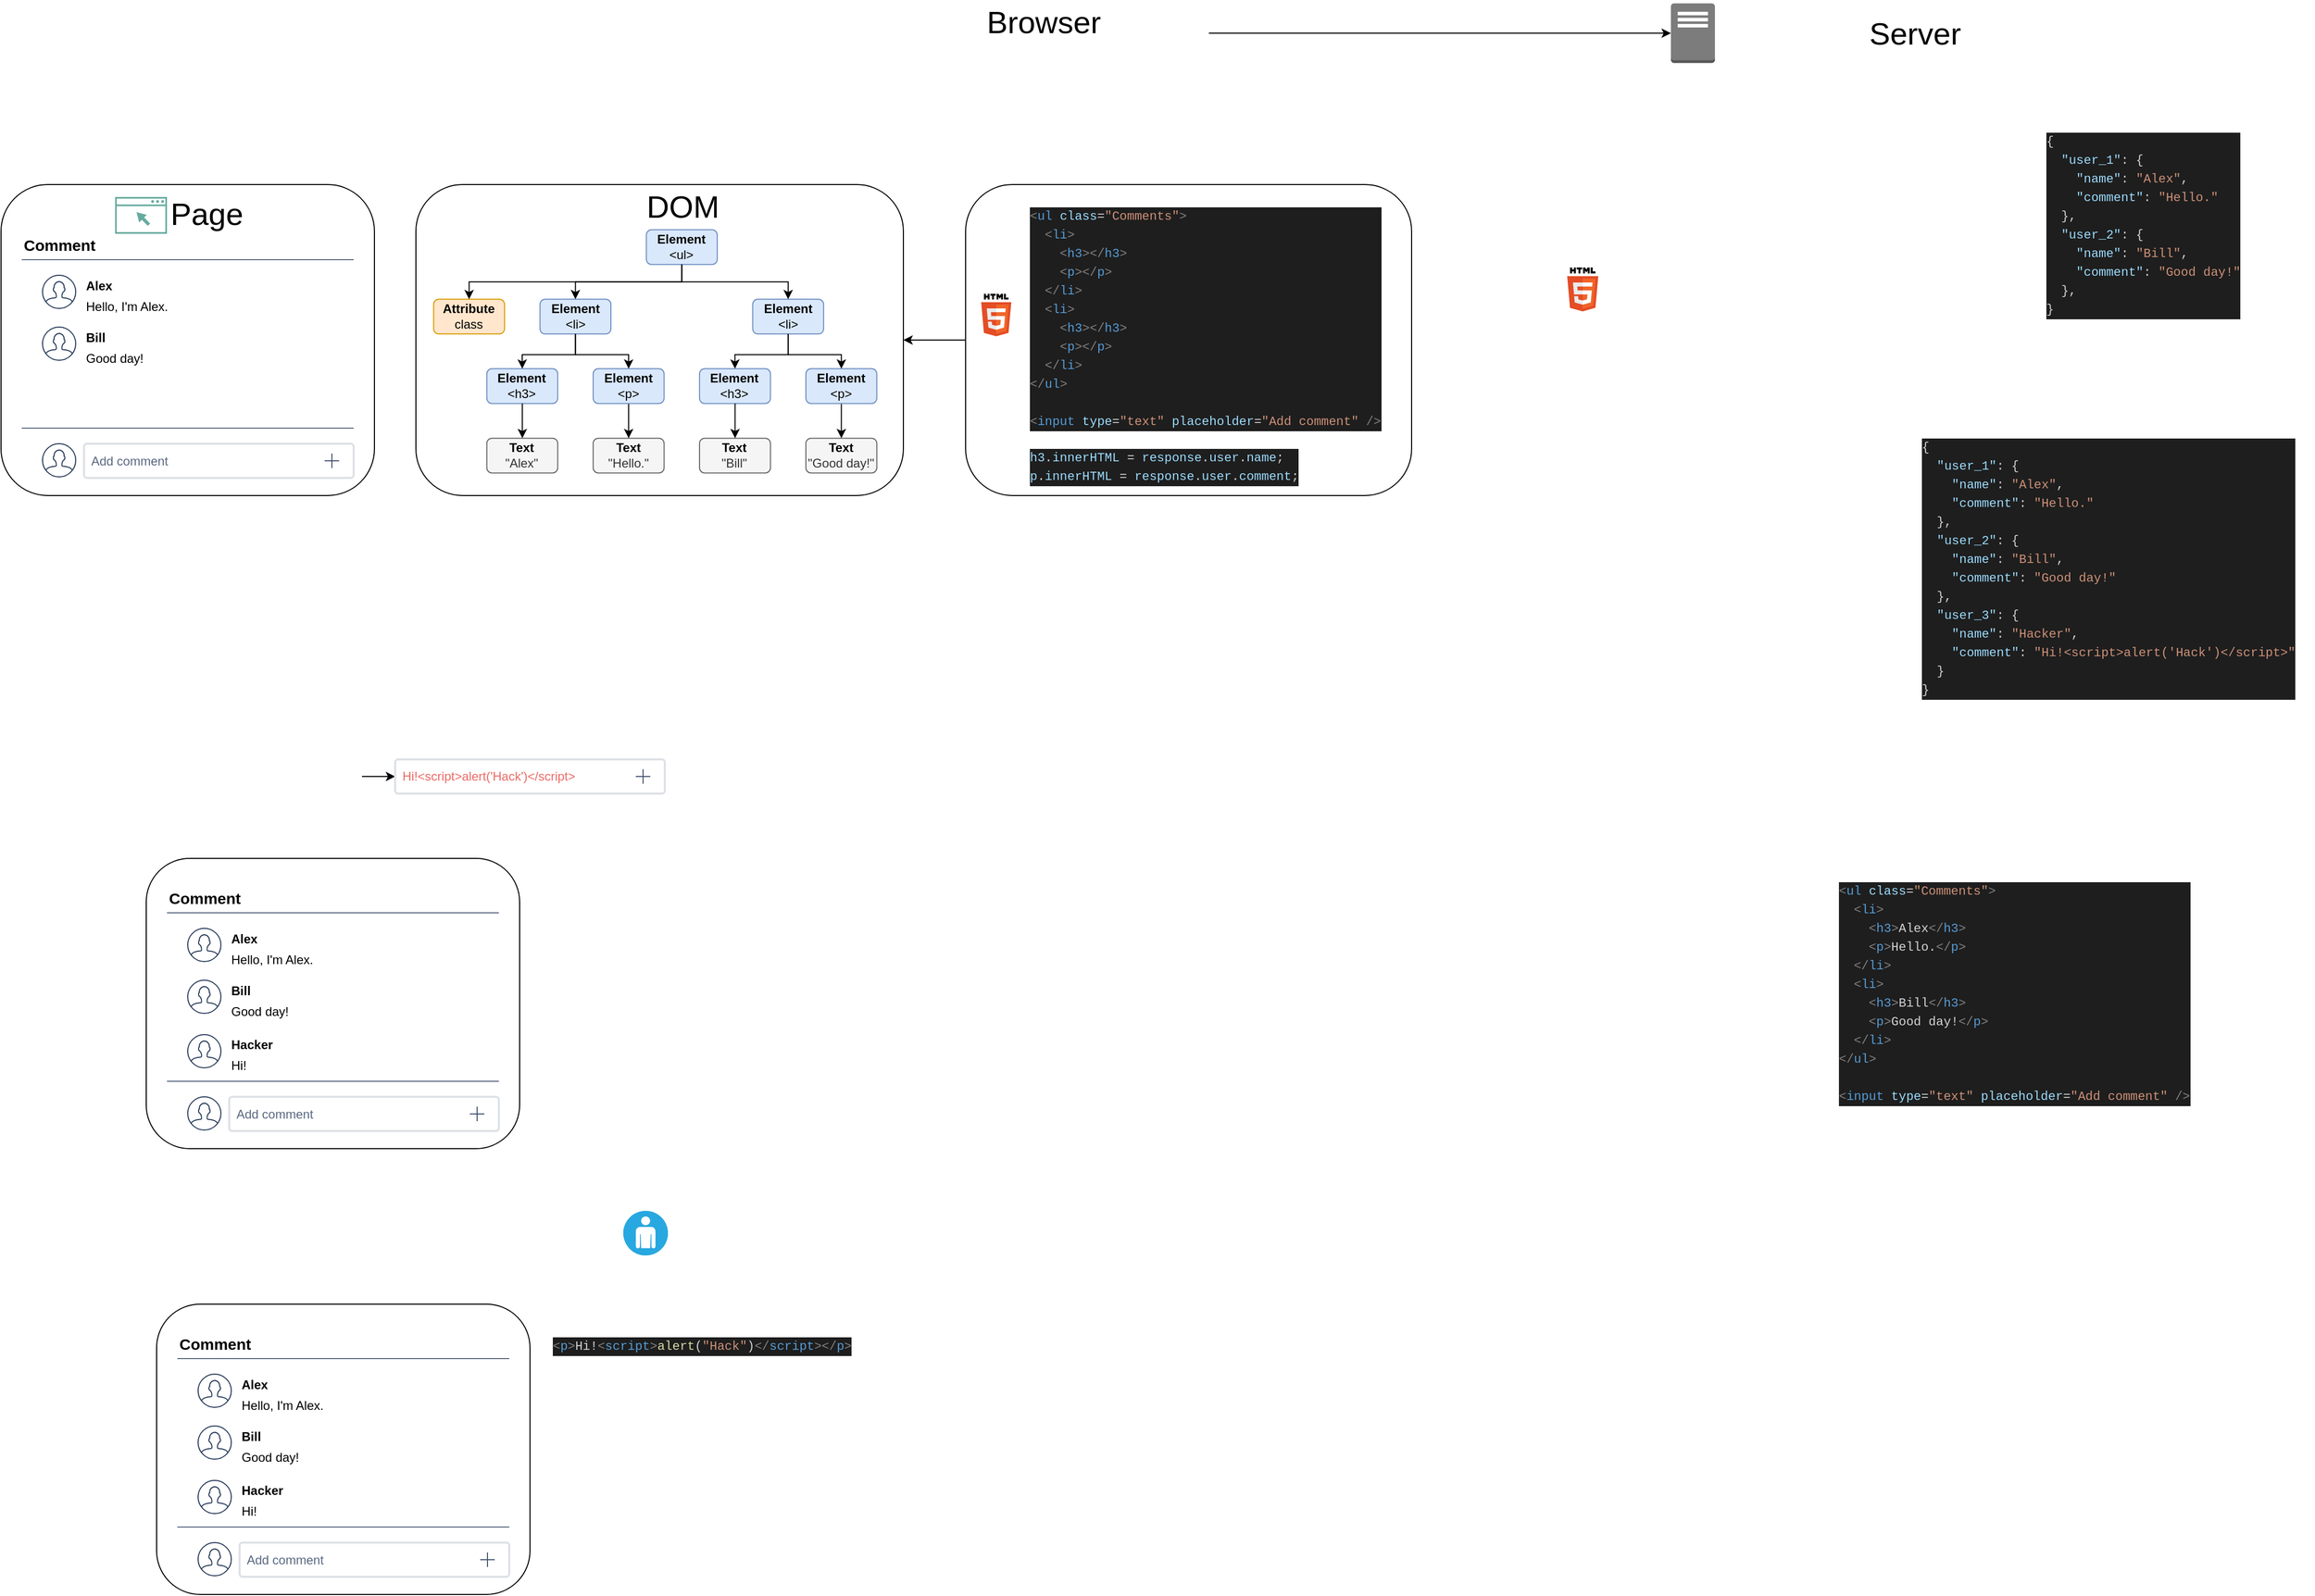 <mxfile version="14.6.12" type="github">
  <diagram id="0KDnX90qYyFy4eXE8r0O" name="Page-1">
    <mxGraphModel dx="2586" dy="934" grid="1" gridSize="10" guides="1" tooltips="1" connect="1" arrows="1" fold="1" page="1" pageScale="1" pageWidth="1169" pageHeight="827" math="0" shadow="0">
      <root>
        <mxCell id="0" />
        <mxCell id="1" parent="0" />
        <mxCell id="2TuWQ2MRCflO3B66ABBu-47" style="edgeStyle=orthogonalEdgeStyle;rounded=0;orthogonalLoop=1;jettySize=auto;html=1;entryX=0;entryY=0.5;entryDx=0;entryDy=0;fontSize=14;" parent="1" source="2TuWQ2MRCflO3B66ABBu-1" target="2TuWQ2MRCflO3B66ABBu-45" edge="1">
          <mxGeometry relative="1" as="geometry" />
        </mxCell>
        <mxCell id="2TuWQ2MRCflO3B66ABBu-1" value="" style="shape=image;html=1;verticalAlign=top;verticalLabelPosition=bottom;labelBackgroundColor=#ffffff;imageAspect=0;aspect=fixed;image=https://cdn0.iconfinder.com/data/icons/kameleon-free-pack/110/Hacker-128.png" parent="1" vertex="1">
          <mxGeometry x="-280" y="777" width="68" height="68" as="geometry" />
        </mxCell>
        <mxCell id="2TuWQ2MRCflO3B66ABBu-45" value="&lt;font color=&quot;#ea6b66&quot;&gt;Hi!&amp;lt;script&amp;gt;alert(&#39;Hack&#39;)&amp;lt;/script&amp;gt;&lt;/font&gt;" style="rounded=1;arcSize=9;fillColor=#ffffff;align=left;spacingLeft=5;strokeColor=#DEE1E6;html=1;strokeWidth=2;fontColor=#596780;fontSize=12" parent="1" vertex="1">
          <mxGeometry x="-180" y="794.5" width="260" height="33" as="geometry" />
        </mxCell>
        <mxCell id="2TuWQ2MRCflO3B66ABBu-46" value="" style="html=1;shadow=0;dashed=0;shape=mxgraph.basic.cross2;dx=0;strokeColor=#42526E;fillColor=#42526E" parent="2TuWQ2MRCflO3B66ABBu-45" vertex="1">
          <mxGeometry x="1" y="0.5" width="14" height="14" relative="1" as="geometry">
            <mxPoint x="-28" y="-7" as="offset" />
          </mxGeometry>
        </mxCell>
        <mxCell id="2TuWQ2MRCflO3B66ABBu-52" value="&lt;div style=&quot;color: rgb(212 , 212 , 212) ; background-color: rgb(30 , 30 , 30) ; font-family: &amp;#34;menlo&amp;#34; , &amp;#34;monaco&amp;#34; , &amp;#34;courier new&amp;#34; , monospace ; font-size: 12px ; line-height: 18px&quot;&gt;&lt;div style=&quot;font-family: &amp;#34;menlo&amp;#34; , &amp;#34;monaco&amp;#34; , &amp;#34;courier new&amp;#34; , monospace ; line-height: 18px&quot;&gt;&lt;div&gt;{&lt;/div&gt;&lt;div&gt;  &lt;span style=&quot;color: #9cdcfe&quot;&gt;&amp;nbsp; &quot;user_1&quot;&lt;/span&gt;: {&lt;/div&gt;&lt;div&gt;    &lt;span style=&quot;color: #9cdcfe&quot;&gt;&amp;nbsp; &amp;nbsp; &quot;name&quot;&lt;/span&gt;: &lt;span style=&quot;color: #ce9178&quot;&gt;&quot;Alex&quot;&lt;/span&gt;,&lt;/div&gt;&lt;div&gt;    &lt;span style=&quot;color: #9cdcfe&quot;&gt;&amp;nbsp; &amp;nbsp; &quot;comment&quot;&lt;/span&gt;: &lt;span style=&quot;color: #ce9178&quot;&gt;&quot;Hello.&quot;&lt;/span&gt;&lt;/div&gt;&lt;div&gt;&amp;nbsp; },&lt;/div&gt;&lt;div&gt;  &lt;span style=&quot;color: #9cdcfe&quot;&gt;&amp;nbsp; &quot;user_2&quot;&lt;/span&gt;: {&lt;/div&gt;&lt;div&gt;    &lt;span style=&quot;color: #9cdcfe&quot;&gt;&amp;nbsp; &amp;nbsp; &quot;name&quot;&lt;/span&gt;: &lt;span style=&quot;color: #ce9178&quot;&gt;&quot;Bill&quot;&lt;/span&gt;,&lt;/div&gt;&lt;div&gt;    &lt;span style=&quot;color: #9cdcfe&quot;&gt;&amp;nbsp; &amp;nbsp; &quot;comment&quot;&lt;/span&gt;: &lt;span style=&quot;color: #ce9178&quot;&gt;&quot;Good day!&quot;&lt;/span&gt;&lt;/div&gt;&lt;div&gt;&amp;nbsp; },&lt;/div&gt;&lt;div&gt;}&lt;/div&gt;&lt;/div&gt;&lt;/div&gt;" style="text;html=1;align=left;verticalAlign=middle;resizable=0;points=[];autosize=1;strokeColor=none;fontSize=14;" parent="1" vertex="1">
          <mxGeometry x="1410" y="184" width="200" height="190" as="geometry" />
        </mxCell>
        <mxCell id="2TuWQ2MRCflO3B66ABBu-53" value="" style="fillColor=#28A8E0;verticalLabelPosition=bottom;html=1;strokeColor=#ffffff;verticalAlign=top;align=center;points=[[0.145,0.145,0],[0.5,0,0],[0.855,0.145,0],[1,0.5,0],[0.855,0.855,0],[0.5,1,0],[0.145,0.855,0],[0,0.5,0]];pointerEvents=1;shape=mxgraph.cisco_safe.compositeIcon;bgIcon=ellipse;resIcon=mxgraph.cisco_safe.capability.user;rounded=0;shadow=0;glass=0;sketch=0;fontSize=14;" parent="1" vertex="1">
          <mxGeometry x="40" y="1230" width="43" height="43" as="geometry" />
        </mxCell>
        <mxCell id="2TuWQ2MRCflO3B66ABBu-54" value="" style="group" parent="1" vertex="1" connectable="0">
          <mxGeometry x="-420" y="890" width="360" height="280" as="geometry" />
        </mxCell>
        <mxCell id="2TuWQ2MRCflO3B66ABBu-55" value="" style="rounded=1;whiteSpace=wrap;html=1;fontSize=14;align=left;" parent="2TuWQ2MRCflO3B66ABBu-54" vertex="1">
          <mxGeometry width="360" height="280" as="geometry" />
        </mxCell>
        <mxCell id="2TuWQ2MRCflO3B66ABBu-56" value="Comment" style="html=1;fillColor=none;strokeColor=none;fontSize=15;align=left;fontColor=#000000;whiteSpace=wrap;fontStyle=1" parent="2TuWQ2MRCflO3B66ABBu-54" vertex="1">
          <mxGeometry x="20" y="27.5" width="90" height="20" as="geometry" />
        </mxCell>
        <mxCell id="2TuWQ2MRCflO3B66ABBu-57" value="" style="shape=line;strokeColor=#596780;html=1;fontSize=14;align=left;" parent="2TuWQ2MRCflO3B66ABBu-54" vertex="1">
          <mxGeometry x="20" y="47.5" width="320" height="10" as="geometry" />
        </mxCell>
        <mxCell id="2TuWQ2MRCflO3B66ABBu-58" value="" style="shape=mxgraph.ios7.icons.user;fillColor=#ffffff;strokeColor=#253858;fontSize=14;align=left;" parent="2TuWQ2MRCflO3B66ABBu-54" vertex="1">
          <mxGeometry x="40" y="67.5" width="32" height="32" as="geometry" />
        </mxCell>
        <mxCell id="2TuWQ2MRCflO3B66ABBu-59" value="Alex" style="html=1;fillColor=none;strokeColor=none;fontSize=12;align=left;fontColor=#000000;whiteSpace=wrap;fontStyle=1" parent="2TuWQ2MRCflO3B66ABBu-54" vertex="1">
          <mxGeometry x="80" y="67.5" width="90" height="20" as="geometry" />
        </mxCell>
        <mxCell id="2TuWQ2MRCflO3B66ABBu-60" value="Hello, I&#39;m Alex." style="html=1;fillColor=none;strokeColor=none;fontSize=12;align=left;fontColor=#000000;whiteSpace=wrap" parent="2TuWQ2MRCflO3B66ABBu-54" vertex="1">
          <mxGeometry x="80" y="87.5" width="240" height="20" as="geometry" />
        </mxCell>
        <mxCell id="2TuWQ2MRCflO3B66ABBu-61" value="" style="shape=mxgraph.ios7.icons.user;fillColor=#ffffff;strokeColor=#253858;fontSize=14;align=left;" parent="2TuWQ2MRCflO3B66ABBu-54" vertex="1">
          <mxGeometry x="40" y="230" width="32" height="32" as="geometry" />
        </mxCell>
        <mxCell id="2TuWQ2MRCflO3B66ABBu-62" value="Add comment" style="rounded=1;arcSize=9;fillColor=#ffffff;align=left;spacingLeft=5;strokeColor=#DEE1E6;html=1;strokeWidth=2;fontColor=#596780;fontSize=12" parent="2TuWQ2MRCflO3B66ABBu-54" vertex="1">
          <mxGeometry x="80" y="230" width="260" height="33" as="geometry" />
        </mxCell>
        <mxCell id="2TuWQ2MRCflO3B66ABBu-63" value="" style="html=1;shadow=0;dashed=0;shape=mxgraph.basic.cross2;dx=0;strokeColor=#42526E;fillColor=#42526E" parent="2TuWQ2MRCflO3B66ABBu-62" vertex="1">
          <mxGeometry x="1" y="0.5" width="14" height="14" relative="1" as="geometry">
            <mxPoint x="-28" y="-7" as="offset" />
          </mxGeometry>
        </mxCell>
        <mxCell id="2TuWQ2MRCflO3B66ABBu-64" value="" style="shape=mxgraph.ios7.icons.user;fillColor=#ffffff;strokeColor=#253858;fontSize=14;align=left;" parent="2TuWQ2MRCflO3B66ABBu-54" vertex="1">
          <mxGeometry x="40" y="117.5" width="32" height="32" as="geometry" />
        </mxCell>
        <mxCell id="2TuWQ2MRCflO3B66ABBu-65" value="Bill" style="html=1;fillColor=none;strokeColor=none;fontSize=12;align=left;fontColor=#000000;whiteSpace=wrap;fontStyle=1" parent="2TuWQ2MRCflO3B66ABBu-54" vertex="1">
          <mxGeometry x="80" y="117.5" width="90" height="20" as="geometry" />
        </mxCell>
        <mxCell id="2TuWQ2MRCflO3B66ABBu-66" value="Good day!" style="html=1;fillColor=none;strokeColor=none;fontSize=12;align=left;fontColor=#000000;whiteSpace=wrap" parent="2TuWQ2MRCflO3B66ABBu-54" vertex="1">
          <mxGeometry x="80" y="137.5" width="240" height="20" as="geometry" />
        </mxCell>
        <mxCell id="2TuWQ2MRCflO3B66ABBu-67" value="" style="shape=line;strokeColor=#596780;html=1;fontSize=14;align=left;" parent="2TuWQ2MRCflO3B66ABBu-54" vertex="1">
          <mxGeometry x="20" y="210" width="320" height="10" as="geometry" />
        </mxCell>
        <mxCell id="2TuWQ2MRCflO3B66ABBu-68" value="" style="shape=mxgraph.ios7.icons.user;fillColor=#ffffff;strokeColor=#253858;fontSize=14;align=left;" parent="2TuWQ2MRCflO3B66ABBu-54" vertex="1">
          <mxGeometry x="40" y="170" width="32" height="32" as="geometry" />
        </mxCell>
        <mxCell id="2TuWQ2MRCflO3B66ABBu-69" value="Hacker" style="html=1;fillColor=none;strokeColor=none;fontSize=12;align=left;fontColor=#000000;whiteSpace=wrap;fontStyle=1" parent="2TuWQ2MRCflO3B66ABBu-54" vertex="1">
          <mxGeometry x="80" y="170" width="90" height="20" as="geometry" />
        </mxCell>
        <mxCell id="2TuWQ2MRCflO3B66ABBu-70" value="Hi!" style="html=1;fillColor=none;strokeColor=none;fontSize=12;align=left;fontColor=#000000;whiteSpace=wrap" parent="2TuWQ2MRCflO3B66ABBu-54" vertex="1">
          <mxGeometry x="80" y="190" width="240" height="20" as="geometry" />
        </mxCell>
        <mxCell id="MgsbawNZsDIdCQi2bN0P-2" value="&lt;div style=&quot;color: rgb(212 , 212 , 212) ; background-color: rgb(30 , 30 , 30) ; font-family: &amp;#34;menlo&amp;#34; , &amp;#34;monaco&amp;#34; , &amp;#34;courier new&amp;#34; , monospace ; line-height: 18px&quot;&gt;&lt;div style=&quot;font-family: &amp;#34;menlo&amp;#34; , &amp;#34;monaco&amp;#34; , &amp;#34;courier new&amp;#34; , monospace ; line-height: 18px&quot;&gt;&lt;span style=&quot;color: #808080&quot;&gt;&amp;lt;&lt;/span&gt;&lt;span style=&quot;color: #569cd6&quot;&gt;p&lt;/span&gt;&lt;span style=&quot;color: #808080&quot;&gt;&amp;gt;&lt;/span&gt;Hi!&lt;span style=&quot;color: #808080&quot;&gt;&amp;lt;&lt;/span&gt;&lt;span style=&quot;color: #569cd6&quot;&gt;script&lt;/span&gt;&lt;span style=&quot;color: #808080&quot;&gt;&amp;gt;&lt;/span&gt;&lt;span style=&quot;color: #dcdcaa&quot;&gt;alert&lt;/span&gt;(&lt;span style=&quot;color: #ce9178&quot;&gt;&quot;Hack&quot;&lt;/span&gt;)&lt;span style=&quot;color: #808080&quot;&gt;&amp;lt;/&lt;/span&gt;&lt;span style=&quot;color: #569cd6&quot;&gt;script&lt;/span&gt;&lt;span style=&quot;color: #808080&quot;&gt;&amp;gt;&amp;lt;/&lt;/span&gt;&lt;span style=&quot;color: #569cd6&quot;&gt;p&lt;/span&gt;&lt;span style=&quot;color: #808080&quot;&gt;&amp;gt;&lt;/span&gt;&lt;/div&gt;&lt;/div&gt;" style="text;html=1;align=left;verticalAlign=middle;resizable=0;points=[];autosize=1;strokeColor=none;" vertex="1" parent="1">
          <mxGeometry x="-30" y="1350" width="300" height="20" as="geometry" />
        </mxCell>
        <mxCell id="MgsbawNZsDIdCQi2bN0P-3" value="" style="group" vertex="1" connectable="0" parent="1">
          <mxGeometry x="-410" y="1320" width="360" height="280" as="geometry" />
        </mxCell>
        <mxCell id="MgsbawNZsDIdCQi2bN0P-4" value="" style="rounded=1;whiteSpace=wrap;html=1;fontSize=14;align=left;" vertex="1" parent="MgsbawNZsDIdCQi2bN0P-3">
          <mxGeometry width="360" height="280" as="geometry" />
        </mxCell>
        <mxCell id="MgsbawNZsDIdCQi2bN0P-5" value="Comment" style="html=1;fillColor=none;strokeColor=none;fontSize=15;align=left;fontColor=#000000;whiteSpace=wrap;fontStyle=1" vertex="1" parent="MgsbawNZsDIdCQi2bN0P-3">
          <mxGeometry x="20" y="27.5" width="90" height="20" as="geometry" />
        </mxCell>
        <mxCell id="MgsbawNZsDIdCQi2bN0P-6" value="" style="shape=line;strokeColor=#596780;html=1;fontSize=14;align=left;" vertex="1" parent="MgsbawNZsDIdCQi2bN0P-3">
          <mxGeometry x="20" y="47.5" width="320" height="10" as="geometry" />
        </mxCell>
        <mxCell id="MgsbawNZsDIdCQi2bN0P-7" value="" style="shape=mxgraph.ios7.icons.user;fillColor=#ffffff;strokeColor=#253858;fontSize=14;align=left;" vertex="1" parent="MgsbawNZsDIdCQi2bN0P-3">
          <mxGeometry x="40" y="67.5" width="32" height="32" as="geometry" />
        </mxCell>
        <mxCell id="MgsbawNZsDIdCQi2bN0P-8" value="Alex" style="html=1;fillColor=none;strokeColor=none;fontSize=12;align=left;fontColor=#000000;whiteSpace=wrap;fontStyle=1" vertex="1" parent="MgsbawNZsDIdCQi2bN0P-3">
          <mxGeometry x="80" y="67.5" width="90" height="20" as="geometry" />
        </mxCell>
        <mxCell id="MgsbawNZsDIdCQi2bN0P-9" value="Hello, I&#39;m Alex." style="html=1;fillColor=none;strokeColor=none;fontSize=12;align=left;fontColor=#000000;whiteSpace=wrap" vertex="1" parent="MgsbawNZsDIdCQi2bN0P-3">
          <mxGeometry x="80" y="87.5" width="240" height="20" as="geometry" />
        </mxCell>
        <mxCell id="MgsbawNZsDIdCQi2bN0P-10" value="" style="shape=mxgraph.ios7.icons.user;fillColor=#ffffff;strokeColor=#253858;fontSize=14;align=left;" vertex="1" parent="MgsbawNZsDIdCQi2bN0P-3">
          <mxGeometry x="40" y="230" width="32" height="32" as="geometry" />
        </mxCell>
        <mxCell id="MgsbawNZsDIdCQi2bN0P-11" value="Add comment" style="rounded=1;arcSize=9;fillColor=#ffffff;align=left;spacingLeft=5;strokeColor=#DEE1E6;html=1;strokeWidth=2;fontColor=#596780;fontSize=12" vertex="1" parent="MgsbawNZsDIdCQi2bN0P-3">
          <mxGeometry x="80" y="230" width="260" height="33" as="geometry" />
        </mxCell>
        <mxCell id="MgsbawNZsDIdCQi2bN0P-12" value="" style="html=1;shadow=0;dashed=0;shape=mxgraph.basic.cross2;dx=0;strokeColor=#42526E;fillColor=#42526E" vertex="1" parent="MgsbawNZsDIdCQi2bN0P-11">
          <mxGeometry x="1" y="0.5" width="14" height="14" relative="1" as="geometry">
            <mxPoint x="-28" y="-7" as="offset" />
          </mxGeometry>
        </mxCell>
        <mxCell id="MgsbawNZsDIdCQi2bN0P-13" value="" style="shape=mxgraph.ios7.icons.user;fillColor=#ffffff;strokeColor=#253858;fontSize=14;align=left;" vertex="1" parent="MgsbawNZsDIdCQi2bN0P-3">
          <mxGeometry x="40" y="117.5" width="32" height="32" as="geometry" />
        </mxCell>
        <mxCell id="MgsbawNZsDIdCQi2bN0P-14" value="Bill" style="html=1;fillColor=none;strokeColor=none;fontSize=12;align=left;fontColor=#000000;whiteSpace=wrap;fontStyle=1" vertex="1" parent="MgsbawNZsDIdCQi2bN0P-3">
          <mxGeometry x="80" y="117.5" width="90" height="20" as="geometry" />
        </mxCell>
        <mxCell id="MgsbawNZsDIdCQi2bN0P-15" value="Good day!" style="html=1;fillColor=none;strokeColor=none;fontSize=12;align=left;fontColor=#000000;whiteSpace=wrap" vertex="1" parent="MgsbawNZsDIdCQi2bN0P-3">
          <mxGeometry x="80" y="137.5" width="240" height="20" as="geometry" />
        </mxCell>
        <mxCell id="MgsbawNZsDIdCQi2bN0P-16" value="" style="shape=line;strokeColor=#596780;html=1;fontSize=14;align=left;" vertex="1" parent="MgsbawNZsDIdCQi2bN0P-3">
          <mxGeometry x="20" y="210" width="320" height="10" as="geometry" />
        </mxCell>
        <mxCell id="MgsbawNZsDIdCQi2bN0P-17" value="" style="shape=mxgraph.ios7.icons.user;fillColor=#ffffff;strokeColor=#253858;fontSize=14;align=left;" vertex="1" parent="MgsbawNZsDIdCQi2bN0P-3">
          <mxGeometry x="40" y="170" width="32" height="32" as="geometry" />
        </mxCell>
        <mxCell id="MgsbawNZsDIdCQi2bN0P-18" value="Hacker" style="html=1;fillColor=none;strokeColor=none;fontSize=12;align=left;fontColor=#000000;whiteSpace=wrap;fontStyle=1" vertex="1" parent="MgsbawNZsDIdCQi2bN0P-3">
          <mxGeometry x="80" y="170" width="90" height="20" as="geometry" />
        </mxCell>
        <mxCell id="MgsbawNZsDIdCQi2bN0P-19" value="Hi!" style="html=1;fillColor=none;strokeColor=none;fontSize=12;align=left;fontColor=#000000;whiteSpace=wrap" vertex="1" parent="MgsbawNZsDIdCQi2bN0P-3">
          <mxGeometry x="80" y="190" width="240" height="20" as="geometry" />
        </mxCell>
        <mxCell id="MgsbawNZsDIdCQi2bN0P-21" value="&lt;div style=&quot;color: rgb(212 , 212 , 212) ; background-color: rgb(30 , 30 , 30) ; font-family: &amp;#34;menlo&amp;#34; , &amp;#34;monaco&amp;#34; , &amp;#34;courier new&amp;#34; , monospace ; font-size: 12px ; line-height: 18px&quot;&gt;&lt;div&gt;&lt;span style=&quot;color: #808080&quot;&gt;&amp;lt;&lt;/span&gt;&lt;span style=&quot;color: #569cd6&quot;&gt;ul&lt;/span&gt; &lt;span style=&quot;color: #9cdcfe&quot;&gt;class&lt;/span&gt;=&lt;span style=&quot;color: #ce9178&quot;&gt;&quot;Comments&quot;&lt;/span&gt;&lt;span style=&quot;color: #808080&quot;&gt;&amp;gt;&lt;/span&gt;&lt;/div&gt;&lt;div&gt;  &lt;span style=&quot;color: #808080&quot;&gt;&amp;nbsp; &amp;lt;&lt;/span&gt;&lt;span style=&quot;color: #569cd6&quot;&gt;li&lt;/span&gt;&lt;span style=&quot;color: #808080&quot;&gt;&amp;gt;&lt;/span&gt;&lt;/div&gt;&lt;div&gt;    &lt;span style=&quot;color: #808080&quot;&gt;&amp;nbsp; &amp;nbsp; &amp;lt;&lt;/span&gt;&lt;span style=&quot;color: #569cd6&quot;&gt;h3&lt;/span&gt;&lt;span style=&quot;color: #808080&quot;&gt;&amp;gt;&lt;/span&gt;Alex&lt;span style=&quot;color: #808080&quot;&gt;&amp;lt;/&lt;/span&gt;&lt;span style=&quot;color: #569cd6&quot;&gt;h3&lt;/span&gt;&lt;span style=&quot;color: #808080&quot;&gt;&amp;gt;&lt;/span&gt;&lt;/div&gt;&lt;div&gt;    &lt;span style=&quot;color: #808080&quot;&gt;&amp;nbsp; &amp;nbsp; &amp;lt;&lt;/span&gt;&lt;span style=&quot;color: #569cd6&quot;&gt;p&lt;/span&gt;&lt;span style=&quot;color: #808080&quot;&gt;&amp;gt;&lt;/span&gt;Hello.&lt;span style=&quot;color: #808080&quot;&gt;&amp;lt;/&lt;/span&gt;&lt;span style=&quot;color: #569cd6&quot;&gt;p&lt;/span&gt;&lt;span style=&quot;color: #808080&quot;&gt;&amp;gt;&lt;/span&gt;&lt;/div&gt;&lt;div&gt;  &lt;span style=&quot;color: #808080&quot;&gt;&amp;nbsp; &amp;lt;/&lt;/span&gt;&lt;span style=&quot;color: #569cd6&quot;&gt;li&lt;/span&gt;&lt;span style=&quot;color: #808080&quot;&gt;&amp;gt;&lt;/span&gt;&lt;/div&gt;&lt;div&gt;  &lt;span style=&quot;color: #808080&quot;&gt;&amp;nbsp; &amp;lt;&lt;/span&gt;&lt;span style=&quot;color: #569cd6&quot;&gt;li&lt;/span&gt;&lt;span style=&quot;color: #808080&quot;&gt;&amp;gt;&lt;/span&gt;&lt;/div&gt;&lt;div&gt;    &lt;span style=&quot;color: #808080&quot;&gt;&amp;nbsp; &amp;nbsp; &amp;lt;&lt;/span&gt;&lt;span style=&quot;color: #569cd6&quot;&gt;h3&lt;/span&gt;&lt;span style=&quot;color: #808080&quot;&gt;&amp;gt;&lt;/span&gt;Bill&lt;span style=&quot;color: #808080&quot;&gt;&amp;lt;/&lt;/span&gt;&lt;span style=&quot;color: #569cd6&quot;&gt;h3&lt;/span&gt;&lt;span style=&quot;color: #808080&quot;&gt;&amp;gt;&lt;/span&gt;&lt;/div&gt;&lt;div&gt;    &lt;span style=&quot;color: #808080&quot;&gt;&amp;nbsp; &amp;nbsp; &amp;lt;&lt;/span&gt;&lt;span style=&quot;color: #569cd6&quot;&gt;p&lt;/span&gt;&lt;span style=&quot;color: #808080&quot;&gt;&amp;gt;&lt;/span&gt;Good day!&lt;span style=&quot;color: #808080&quot;&gt;&amp;lt;/&lt;/span&gt;&lt;span style=&quot;color: #569cd6&quot;&gt;p&lt;/span&gt;&lt;span style=&quot;color: #808080&quot;&gt;&amp;gt;&lt;/span&gt;&lt;/div&gt;&lt;div&gt;  &lt;span style=&quot;color: #808080&quot;&gt;&amp;nbsp; &amp;lt;/&lt;/span&gt;&lt;span style=&quot;color: #569cd6&quot;&gt;li&lt;/span&gt;&lt;span style=&quot;color: #808080&quot;&gt;&amp;gt;&lt;/span&gt;&lt;/div&gt;&lt;div&gt;&lt;span style=&quot;color: #808080&quot;&gt;&amp;lt;/&lt;/span&gt;&lt;span style=&quot;color: #569cd6&quot;&gt;ul&lt;/span&gt;&lt;span style=&quot;color: #808080&quot;&gt;&amp;gt;&lt;/span&gt;&lt;/div&gt;&lt;br&gt;&lt;div&gt;&lt;span style=&quot;color: #808080&quot;&gt;&amp;lt;&lt;/span&gt;&lt;span style=&quot;color: #569cd6&quot;&gt;input&lt;/span&gt; &lt;span style=&quot;color: #9cdcfe&quot;&gt;type&lt;/span&gt;=&lt;span style=&quot;color: #ce9178&quot;&gt;&quot;text&quot;&lt;/span&gt; &lt;span style=&quot;color: #9cdcfe&quot;&gt;placeholder&lt;/span&gt;=&lt;span style=&quot;color: #ce9178&quot;&gt;&quot;Add comment&quot;&lt;/span&gt; &lt;span style=&quot;color: #808080&quot;&gt;/&amp;gt;&lt;/span&gt;&lt;/div&gt;&lt;/div&gt;" style="text;html=1;align=left;verticalAlign=middle;resizable=0;points=[];autosize=1;fontSize=14;rounded=0;shadow=0;sketch=0;glass=0;" vertex="1" parent="1">
          <mxGeometry x="1210" y="910" width="360" height="220" as="geometry" />
        </mxCell>
        <mxCell id="MgsbawNZsDIdCQi2bN0P-24" value="&lt;div style=&quot;color: rgb(212 , 212 , 212) ; background-color: rgb(30 , 30 , 30) ; font-family: &amp;#34;menlo&amp;#34; , &amp;#34;monaco&amp;#34; , &amp;#34;courier new&amp;#34; , monospace ; font-size: 12px ; line-height: 18px&quot;&gt;&lt;div&gt;&lt;div style=&quot;font-family: &amp;#34;menlo&amp;#34; , &amp;#34;monaco&amp;#34; , &amp;#34;courier new&amp;#34; , monospace ; line-height: 18px&quot;&gt;&lt;div&gt;{&lt;/div&gt;&lt;div&gt;  &lt;span style=&quot;color: #9cdcfe&quot;&gt;&amp;nbsp; &quot;user_1&quot;&lt;/span&gt;: {&lt;/div&gt;&lt;div&gt;    &lt;span style=&quot;color: #9cdcfe&quot;&gt;&amp;nbsp; &amp;nbsp; &quot;name&quot;&lt;/span&gt;: &lt;span style=&quot;color: #ce9178&quot;&gt;&quot;Alex&quot;&lt;/span&gt;,&lt;/div&gt;&lt;div&gt;    &lt;span style=&quot;color: #9cdcfe&quot;&gt;&amp;nbsp; &amp;nbsp; &quot;comment&quot;&lt;/span&gt;: &lt;span style=&quot;color: #ce9178&quot;&gt;&quot;Hello.&quot;&lt;/span&gt;&lt;/div&gt;&lt;div&gt;&amp;nbsp; },&lt;/div&gt;&lt;div&gt;  &lt;span style=&quot;color: #9cdcfe&quot;&gt;&amp;nbsp; &quot;user_2&quot;&lt;/span&gt;: {&lt;/div&gt;&lt;div&gt;    &lt;span style=&quot;color: #9cdcfe&quot;&gt;&amp;nbsp; &amp;nbsp; &quot;name&quot;&lt;/span&gt;: &lt;span style=&quot;color: #ce9178&quot;&gt;&quot;Bill&quot;&lt;/span&gt;,&lt;/div&gt;&lt;div&gt;    &lt;span style=&quot;color: #9cdcfe&quot;&gt;&amp;nbsp; &amp;nbsp; &quot;comment&quot;&lt;/span&gt;: &lt;span style=&quot;color: #ce9178&quot;&gt;&quot;Good day!&quot;&lt;/span&gt;&lt;/div&gt;&lt;div&gt;&amp;nbsp; },&lt;/div&gt;&lt;div&gt;  &lt;span style=&quot;color: #9cdcfe&quot;&gt;&amp;nbsp; &quot;user_3&quot;&lt;/span&gt;: {&lt;/div&gt;&lt;div&gt;    &lt;span style=&quot;color: #9cdcfe&quot;&gt;&amp;nbsp; &amp;nbsp; &quot;name&quot;&lt;/span&gt;: &lt;span style=&quot;color: #ce9178&quot;&gt;&quot;Hacker&quot;&lt;/span&gt;,&lt;/div&gt;&lt;div&gt;    &lt;span style=&quot;color: #9cdcfe&quot;&gt;&amp;nbsp; &amp;nbsp; &quot;comment&quot;&lt;/span&gt;: &lt;span style=&quot;color: #ce9178&quot;&gt;&quot;Hi!&amp;lt;script&amp;gt;alert(&#39;Hack&#39;)&amp;lt;/script&amp;gt;&quot;&lt;/span&gt;&lt;/div&gt;&lt;div&gt;&amp;nbsp; }&lt;/div&gt;&lt;div&gt;}&lt;/div&gt;&lt;/div&gt;&lt;/div&gt;&lt;/div&gt;" style="text;html=1;align=left;verticalAlign=middle;resizable=0;points=[];autosize=1;strokeColor=none;fontSize=14;" vertex="1" parent="1">
          <mxGeometry x="1290" y="480" width="380" height="260" as="geometry" />
        </mxCell>
        <mxCell id="MgsbawNZsDIdCQi2bN0P-58" value="" style="group" vertex="1" connectable="0" parent="1">
          <mxGeometry x="370" y="240" width="430" height="300" as="geometry" />
        </mxCell>
        <mxCell id="MgsbawNZsDIdCQi2bN0P-57" value="" style="rounded=1;whiteSpace=wrap;html=1;align=center;" vertex="1" parent="MgsbawNZsDIdCQi2bN0P-58">
          <mxGeometry width="430" height="300" as="geometry" />
        </mxCell>
        <mxCell id="2TuWQ2MRCflO3B66ABBu-43" value="&lt;div style=&quot;color: rgb(212 , 212 , 212) ; background-color: rgb(30 , 30 , 30) ; font-family: &amp;#34;menlo&amp;#34; , &amp;#34;monaco&amp;#34; , &amp;#34;courier new&amp;#34; , monospace ; font-size: 12px ; line-height: 18px&quot;&gt;&lt;div&gt;&lt;span style=&quot;color: #808080&quot;&gt;&amp;lt;&lt;/span&gt;&lt;span style=&quot;color: #569cd6&quot;&gt;ul&lt;/span&gt; &lt;span style=&quot;color: #9cdcfe&quot;&gt;class&lt;/span&gt;=&lt;span style=&quot;color: #ce9178&quot;&gt;&quot;Comments&quot;&lt;/span&gt;&lt;span style=&quot;color: #808080&quot;&gt;&amp;gt;&lt;/span&gt;&lt;/div&gt;&lt;div&gt;  &lt;span style=&quot;color: #808080&quot;&gt;&amp;nbsp; &amp;lt;&lt;/span&gt;&lt;span style=&quot;color: #569cd6&quot;&gt;li&lt;/span&gt;&lt;span style=&quot;color: #808080&quot;&gt;&amp;gt;&lt;/span&gt;&lt;/div&gt;&lt;div&gt;    &lt;span style=&quot;color: #808080&quot;&gt;&amp;nbsp; &amp;nbsp; &amp;lt;&lt;/span&gt;&lt;span style=&quot;color: #569cd6&quot;&gt;h3&lt;/span&gt;&lt;span style=&quot;color: #808080&quot;&gt;&amp;gt;&lt;/span&gt;&lt;span style=&quot;color: #808080&quot;&gt;&amp;lt;/&lt;/span&gt;&lt;span style=&quot;color: #569cd6&quot;&gt;h3&lt;/span&gt;&lt;span style=&quot;color: #808080&quot;&gt;&amp;gt;&lt;/span&gt;&lt;/div&gt;&lt;div&gt;    &lt;span style=&quot;color: #808080&quot;&gt;&amp;nbsp; &amp;nbsp; &amp;lt;&lt;/span&gt;&lt;span style=&quot;color: #569cd6&quot;&gt;p&lt;/span&gt;&lt;span style=&quot;color: #808080&quot;&gt;&amp;gt;&lt;/span&gt;&lt;span style=&quot;color: #808080&quot;&gt;&amp;lt;/&lt;/span&gt;&lt;span style=&quot;color: #569cd6&quot;&gt;p&lt;/span&gt;&lt;span style=&quot;color: #808080&quot;&gt;&amp;gt;&lt;/span&gt;&lt;/div&gt;&lt;div&gt;  &lt;span style=&quot;color: #808080&quot;&gt;&amp;nbsp; &amp;lt;/&lt;/span&gt;&lt;span style=&quot;color: #569cd6&quot;&gt;li&lt;/span&gt;&lt;span style=&quot;color: #808080&quot;&gt;&amp;gt;&lt;/span&gt;&lt;/div&gt;&lt;div&gt;  &lt;span style=&quot;color: #808080&quot;&gt;&amp;nbsp; &amp;lt;&lt;/span&gt;&lt;span style=&quot;color: #569cd6&quot;&gt;li&lt;/span&gt;&lt;span style=&quot;color: #808080&quot;&gt;&amp;gt;&lt;/span&gt;&lt;/div&gt;&lt;div&gt;    &lt;span style=&quot;color: #808080&quot;&gt;&amp;nbsp; &amp;nbsp; &amp;lt;&lt;/span&gt;&lt;span style=&quot;color: #569cd6&quot;&gt;h3&lt;/span&gt;&lt;span style=&quot;color: #808080&quot;&gt;&amp;gt;&lt;/span&gt;&lt;span style=&quot;color: #808080&quot;&gt;&amp;lt;/&lt;/span&gt;&lt;span style=&quot;color: #569cd6&quot;&gt;h3&lt;/span&gt;&lt;span style=&quot;color: #808080&quot;&gt;&amp;gt;&lt;/span&gt;&lt;/div&gt;&lt;div&gt;    &lt;span style=&quot;color: #808080&quot;&gt;&amp;nbsp; &amp;nbsp; &amp;lt;&lt;/span&gt;&lt;span style=&quot;color: #569cd6&quot;&gt;p&lt;/span&gt;&lt;span style=&quot;color: #808080&quot;&gt;&amp;gt;&lt;/span&gt;&lt;span style=&quot;color: #808080&quot;&gt;&amp;lt;/&lt;/span&gt;&lt;span style=&quot;color: #569cd6&quot;&gt;p&lt;/span&gt;&lt;span style=&quot;color: #808080&quot;&gt;&amp;gt;&lt;/span&gt;&lt;/div&gt;&lt;div&gt;  &lt;span style=&quot;color: #808080&quot;&gt;&amp;nbsp; &amp;lt;/&lt;/span&gt;&lt;span style=&quot;color: #569cd6&quot;&gt;li&lt;/span&gt;&lt;span style=&quot;color: #808080&quot;&gt;&amp;gt;&lt;/span&gt;&lt;/div&gt;&lt;div&gt;&lt;span style=&quot;color: #808080&quot;&gt;&amp;lt;/&lt;/span&gt;&lt;span style=&quot;color: #569cd6&quot;&gt;ul&lt;/span&gt;&lt;span style=&quot;color: #808080&quot;&gt;&amp;gt;&lt;/span&gt;&lt;/div&gt;&lt;br&gt;&lt;div&gt;&lt;span style=&quot;color: #808080&quot;&gt;&amp;lt;&lt;/span&gt;&lt;span style=&quot;color: #569cd6&quot;&gt;input&lt;/span&gt; &lt;span style=&quot;color: #9cdcfe&quot;&gt;type&lt;/span&gt;=&lt;span style=&quot;color: #ce9178&quot;&gt;&quot;text&quot;&lt;/span&gt; &lt;span style=&quot;color: #9cdcfe&quot;&gt;placeholder&lt;/span&gt;=&lt;span style=&quot;color: #ce9178&quot;&gt;&quot;Add comment&quot;&lt;/span&gt; &lt;span style=&quot;color: #808080&quot;&gt;/&amp;gt;&lt;/span&gt;&lt;/div&gt;&lt;/div&gt;" style="text;html=1;align=left;verticalAlign=middle;resizable=0;points=[];autosize=1;fontSize=14;rounded=0;shadow=0;sketch=0;glass=0;" parent="MgsbawNZsDIdCQi2bN0P-58" vertex="1">
          <mxGeometry x="60" y="19.452" width="360" height="220" as="geometry" />
        </mxCell>
        <mxCell id="MgsbawNZsDIdCQi2bN0P-20" value="&lt;div style=&quot;color: rgb(212 , 212 , 212) ; background-color: rgb(30 , 30 , 30) ; font-family: &amp;quot;menlo&amp;quot; , &amp;quot;monaco&amp;quot; , &amp;quot;courier new&amp;quot; , monospace ; line-height: 18px&quot;&gt;&lt;div style=&quot;font-family: &amp;quot;menlo&amp;quot; , &amp;quot;monaco&amp;quot; , &amp;quot;courier new&amp;quot; , monospace ; line-height: 18px&quot;&gt;&lt;div&gt;&lt;span style=&quot;color: #9cdcfe&quot;&gt;h3&lt;/span&gt;.&lt;span style=&quot;color: #9cdcfe&quot;&gt;innerHTML&lt;/span&gt; = &lt;span style=&quot;color: #9cdcfe&quot;&gt;response&lt;/span&gt;.&lt;span style=&quot;color: #9cdcfe&quot;&gt;user&lt;/span&gt;.&lt;span style=&quot;color: #9cdcfe&quot;&gt;name&lt;/span&gt;;&lt;/div&gt;&lt;div&gt;&lt;span style=&quot;color: #9cdcfe&quot;&gt;p&lt;/span&gt;.&lt;span style=&quot;color: #9cdcfe&quot;&gt;innerHTML&lt;/span&gt; = &lt;span style=&quot;color: #9cdcfe&quot;&gt;response&lt;/span&gt;.&lt;span style=&quot;color: #9cdcfe&quot;&gt;user&lt;/span&gt;.&lt;span style=&quot;color: #9cdcfe&quot;&gt;comment&lt;/span&gt;;&lt;/div&gt;&lt;/div&gt;&lt;/div&gt;" style="text;html=1;align=left;verticalAlign=middle;resizable=0;points=[];autosize=1;strokeColor=none;" vertex="1" parent="MgsbawNZsDIdCQi2bN0P-58">
          <mxGeometry x="60" y="251.613" width="280" height="40" as="geometry" />
        </mxCell>
        <mxCell id="MgsbawNZsDIdCQi2bN0P-22" value="" style="dashed=0;outlineConnect=0;html=1;align=center;labelPosition=center;verticalLabelPosition=bottom;verticalAlign=top;shape=mxgraph.weblogos.html5;aspect=fixed;" vertex="1" parent="MgsbawNZsDIdCQi2bN0P-58">
          <mxGeometry x="15" y="105.397" width="29.032" height="41.003" as="geometry" />
        </mxCell>
        <mxCell id="MgsbawNZsDIdCQi2bN0P-23" value="" style="shape=image;html=1;verticalAlign=top;verticalLabelPosition=bottom;labelBackgroundColor=#ffffff;imageAspect=0;aspect=fixed;image=https://cdn2.iconfinder.com/data/icons/designer-skills/128/code-programming-javascript-software-develop-command-language-128.png;align=left;" vertex="1" parent="MgsbawNZsDIdCQi2bN0P-58">
          <mxGeometry x="10" y="251.613" width="38.71" height="38.71" as="geometry" />
        </mxCell>
        <mxCell id="MgsbawNZsDIdCQi2bN0P-70" style="edgeStyle=orthogonalEdgeStyle;rounded=0;orthogonalLoop=1;jettySize=auto;html=1;entryX=0;entryY=0.5;entryDx=0;entryDy=0;entryPerimeter=0;fontSize=30;fontColor=#D6B656;" edge="1" parent="1" source="MgsbawNZsDIdCQi2bN0P-59" target="MgsbawNZsDIdCQi2bN0P-68">
          <mxGeometry relative="1" as="geometry" />
        </mxCell>
        <mxCell id="MgsbawNZsDIdCQi2bN0P-59" value="" style="shape=image;html=1;verticalAlign=top;verticalLabelPosition=bottom;labelBackgroundColor=#ffffff;imageAspect=0;aspect=fixed;image=https://cdn1.iconfinder.com/data/icons/logotypes/32/chrome-128.png;align=center;" vertex="1" parent="1">
          <mxGeometry x="555.5" y="69.5" width="49" height="49" as="geometry" />
        </mxCell>
        <mxCell id="MgsbawNZsDIdCQi2bN0P-67" value="&lt;font color=&quot;#000000&quot;&gt;Browser&lt;/font&gt;" style="text;html=1;align=center;verticalAlign=middle;resizable=0;points=[];autosize=1;strokeColor=none;fontSize=30;fontColor=#D6B656;" vertex="1" parent="1">
          <mxGeometry x="380" y="62.5" width="130" height="40" as="geometry" />
        </mxCell>
        <mxCell id="MgsbawNZsDIdCQi2bN0P-68" value="" style="outlineConnect=0;dashed=0;verticalLabelPosition=bottom;verticalAlign=top;align=center;html=1;shape=mxgraph.aws3.traditional_server;fillColor=#7D7C7C;gradientColor=none;fontSize=30;fontColor=#D6B656;" vertex="1" parent="1">
          <mxGeometry x="1050" y="65.25" width="42.44" height="57.5" as="geometry" />
        </mxCell>
        <mxCell id="MgsbawNZsDIdCQi2bN0P-69" value="&lt;font color=&quot;#000000&quot;&gt;Server&lt;/font&gt;" style="text;html=1;align=center;verticalAlign=middle;resizable=0;points=[];autosize=1;strokeColor=none;fontSize=30;fontColor=#D6B656;" vertex="1" parent="1">
          <mxGeometry x="1235" y="74" width="100" height="40" as="geometry" />
        </mxCell>
        <mxCell id="MgsbawNZsDIdCQi2bN0P-71" value="" style="shape=image;html=1;verticalAlign=top;verticalLabelPosition=bottom;labelBackgroundColor=#ffffff;imageAspect=0;aspect=fixed;image=https://cdn1.iconfinder.com/data/icons/logotypes/32/chrome-128.png;align=center;" vertex="1" parent="1">
          <mxGeometry x="555.5" y="172.37" width="49" height="49" as="geometry" />
        </mxCell>
        <mxCell id="MgsbawNZsDIdCQi2bN0P-73" value="" style="dashed=0;outlineConnect=0;html=1;align=center;labelPosition=center;verticalLabelPosition=bottom;verticalAlign=top;shape=mxgraph.weblogos.html5;aspect=fixed;" vertex="1" parent="1">
          <mxGeometry x="950" y="320.0" width="30" height="42.37" as="geometry" />
        </mxCell>
        <mxCell id="MgsbawNZsDIdCQi2bN0P-74" value="" style="shape=image;html=1;verticalAlign=top;verticalLabelPosition=bottom;labelBackgroundColor=#ffffff;imageAspect=0;aspect=fixed;image=https://cdn2.iconfinder.com/data/icons/designer-skills/128/code-programming-javascript-software-develop-command-language-128.png;align=left;" vertex="1" parent="1">
          <mxGeometry x="1000" y="321.19" width="40" height="40" as="geometry" />
        </mxCell>
        <mxCell id="MgsbawNZsDIdCQi2bN0P-90" style="edgeStyle=orthogonalEdgeStyle;rounded=0;orthogonalLoop=1;jettySize=auto;html=1;entryX=1;entryY=0.5;entryDx=0;entryDy=0;fontSize=30;fontColor=#D6B656;" edge="1" parent="1" source="MgsbawNZsDIdCQi2bN0P-57" target="MgsbawNZsDIdCQi2bN0P-78">
          <mxGeometry relative="1" as="geometry" />
        </mxCell>
        <mxCell id="2TuWQ2MRCflO3B66ABBu-42" value="" style="group" parent="1" vertex="1" connectable="0">
          <mxGeometry x="-560" y="260" width="360" height="280" as="geometry" />
        </mxCell>
        <mxCell id="2TuWQ2MRCflO3B66ABBu-41" value="" style="rounded=1;whiteSpace=wrap;html=1;fontSize=14;align=left;" parent="2TuWQ2MRCflO3B66ABBu-42" vertex="1">
          <mxGeometry y="-20" width="360" height="300" as="geometry" />
        </mxCell>
        <mxCell id="2TuWQ2MRCflO3B66ABBu-18" value="Comment" style="html=1;fillColor=none;strokeColor=none;fontSize=15;align=left;fontColor=#000000;whiteSpace=wrap;fontStyle=1" parent="2TuWQ2MRCflO3B66ABBu-42" vertex="1">
          <mxGeometry x="20" y="27.5" width="90" height="20" as="geometry" />
        </mxCell>
        <mxCell id="2TuWQ2MRCflO3B66ABBu-19" value="" style="shape=line;strokeColor=#596780;html=1;fontSize=14;align=left;" parent="2TuWQ2MRCflO3B66ABBu-42" vertex="1">
          <mxGeometry x="20" y="47.5" width="320" height="10" as="geometry" />
        </mxCell>
        <mxCell id="2TuWQ2MRCflO3B66ABBu-20" value="" style="shape=mxgraph.ios7.icons.user;fillColor=#ffffff;strokeColor=#253858;fontSize=14;align=left;" parent="2TuWQ2MRCflO3B66ABBu-42" vertex="1">
          <mxGeometry x="40" y="67.5" width="32" height="32" as="geometry" />
        </mxCell>
        <mxCell id="2TuWQ2MRCflO3B66ABBu-21" value="Alex" style="html=1;fillColor=none;strokeColor=none;fontSize=12;align=left;fontColor=#000000;whiteSpace=wrap;fontStyle=1" parent="2TuWQ2MRCflO3B66ABBu-42" vertex="1">
          <mxGeometry x="80" y="67.5" width="90" height="20" as="geometry" />
        </mxCell>
        <mxCell id="2TuWQ2MRCflO3B66ABBu-23" value="Hello, I&#39;m Alex." style="html=1;fillColor=none;strokeColor=none;fontSize=12;align=left;fontColor=#000000;whiteSpace=wrap" parent="2TuWQ2MRCflO3B66ABBu-42" vertex="1">
          <mxGeometry x="80" y="87.5" width="240" height="20" as="geometry" />
        </mxCell>
        <mxCell id="2TuWQ2MRCflO3B66ABBu-26" value="" style="shape=mxgraph.ios7.icons.user;fillColor=#ffffff;strokeColor=#253858;fontSize=14;align=left;" parent="2TuWQ2MRCflO3B66ABBu-42" vertex="1">
          <mxGeometry x="40" y="230" width="32" height="32" as="geometry" />
        </mxCell>
        <mxCell id="2TuWQ2MRCflO3B66ABBu-27" value="Add comment" style="rounded=1;arcSize=9;fillColor=#ffffff;align=left;spacingLeft=5;strokeColor=#DEE1E6;html=1;strokeWidth=2;fontColor=#596780;fontSize=12" parent="2TuWQ2MRCflO3B66ABBu-42" vertex="1">
          <mxGeometry x="80" y="230" width="260" height="33" as="geometry" />
        </mxCell>
        <mxCell id="2TuWQ2MRCflO3B66ABBu-28" value="" style="html=1;shadow=0;dashed=0;shape=mxgraph.basic.cross2;dx=0;strokeColor=#42526E;fillColor=#42526E" parent="2TuWQ2MRCflO3B66ABBu-27" vertex="1">
          <mxGeometry x="1" y="0.5" width="14" height="14" relative="1" as="geometry">
            <mxPoint x="-28" y="-7" as="offset" />
          </mxGeometry>
        </mxCell>
        <mxCell id="2TuWQ2MRCflO3B66ABBu-36" value="" style="shape=mxgraph.ios7.icons.user;fillColor=#ffffff;strokeColor=#253858;fontSize=14;align=left;" parent="2TuWQ2MRCflO3B66ABBu-42" vertex="1">
          <mxGeometry x="40" y="117.5" width="32" height="32" as="geometry" />
        </mxCell>
        <mxCell id="2TuWQ2MRCflO3B66ABBu-37" value="Bill" style="html=1;fillColor=none;strokeColor=none;fontSize=12;align=left;fontColor=#000000;whiteSpace=wrap;fontStyle=1" parent="2TuWQ2MRCflO3B66ABBu-42" vertex="1">
          <mxGeometry x="80" y="117.5" width="90" height="20" as="geometry" />
        </mxCell>
        <mxCell id="2TuWQ2MRCflO3B66ABBu-38" value="Good day!" style="html=1;fillColor=none;strokeColor=none;fontSize=12;align=left;fontColor=#000000;whiteSpace=wrap" parent="2TuWQ2MRCflO3B66ABBu-42" vertex="1">
          <mxGeometry x="80" y="137.5" width="240" height="20" as="geometry" />
        </mxCell>
        <mxCell id="2TuWQ2MRCflO3B66ABBu-39" value="" style="shape=line;strokeColor=#596780;html=1;fontSize=14;align=left;" parent="2TuWQ2MRCflO3B66ABBu-42" vertex="1">
          <mxGeometry x="20" y="210" width="320" height="10" as="geometry" />
        </mxCell>
        <mxCell id="MgsbawNZsDIdCQi2bN0P-64" value="Page" style="text;html=1;align=center;verticalAlign=middle;resizable=0;points=[];autosize=1;strokeColor=none;fontSize=30;" vertex="1" parent="2TuWQ2MRCflO3B66ABBu-42">
          <mxGeometry x="152.5" y="-12.5" width="90" height="40" as="geometry" />
        </mxCell>
        <mxCell id="MgsbawNZsDIdCQi2bN0P-92" value="" style="pointerEvents=1;shadow=0;dashed=0;html=1;strokeColor=none;aspect=fixed;labelPosition=center;verticalLabelPosition=bottom;verticalAlign=top;align=center;outlineConnect=0;shape=mxgraph.vvd.web_browser;fontSize=30;fontColor=#D6B656;fillColor=#67AB9F;" vertex="1" parent="2TuWQ2MRCflO3B66ABBu-42">
          <mxGeometry x="110" y="-8" width="50" height="35.5" as="geometry" />
        </mxCell>
        <mxCell id="MgsbawNZsDIdCQi2bN0P-78" value="" style="rounded=1;whiteSpace=wrap;html=1;fontSize=30;fontColor=#D6B656;align=center;" vertex="1" parent="1">
          <mxGeometry x="-160" y="240" width="470" height="300" as="geometry" />
        </mxCell>
        <mxCell id="MgsbawNZsDIdCQi2bN0P-99" value="" style="shape=image;html=1;verticalAlign=top;verticalLabelPosition=bottom;labelBackgroundColor=#ffffff;imageAspect=0;aspect=fixed;image=https://cdn3.iconfinder.com/data/icons/recycling-extras/72/trees-128.png;fontSize=30;fontColor=#D6B656;fillColor=#67AB9F;gradientColor=none;align=center;" vertex="1" parent="1">
          <mxGeometry y="230" width="60" height="60" as="geometry" />
        </mxCell>
        <mxCell id="MgsbawNZsDIdCQi2bN0P-54" value="" style="group" vertex="1" connectable="0" parent="1">
          <mxGeometry x="-142.909" y="283.622" width="427.273" height="234.595" as="geometry" />
        </mxCell>
        <mxCell id="MgsbawNZsDIdCQi2bN0P-26" value="&lt;b&gt;Element&lt;/b&gt;&lt;br&gt;&amp;lt;ul&amp;gt;" style="rounded=1;whiteSpace=wrap;html=1;align=center;fillColor=#dae8fc;strokeColor=#6c8ebf;" vertex="1" parent="MgsbawNZsDIdCQi2bN0P-54">
          <mxGeometry x="205.091" width="68.364" height="33.514" as="geometry" />
        </mxCell>
        <mxCell id="MgsbawNZsDIdCQi2bN0P-28" value="&lt;b&gt;Element&lt;/b&gt;&lt;br&gt;&amp;lt;li&amp;gt;" style="rounded=1;whiteSpace=wrap;html=1;align=center;fillColor=#dae8fc;strokeColor=#6c8ebf;" vertex="1" parent="MgsbawNZsDIdCQi2bN0P-54">
          <mxGeometry x="102.545" y="67.027" width="68.364" height="33.514" as="geometry" />
        </mxCell>
        <mxCell id="MgsbawNZsDIdCQi2bN0P-38" style="edgeStyle=orthogonalEdgeStyle;rounded=0;orthogonalLoop=1;jettySize=auto;html=1;" edge="1" parent="MgsbawNZsDIdCQi2bN0P-54" source="MgsbawNZsDIdCQi2bN0P-26" target="MgsbawNZsDIdCQi2bN0P-28">
          <mxGeometry relative="1" as="geometry">
            <Array as="points">
              <mxPoint x="239.273" y="50.27" />
              <mxPoint x="136.727" y="50.27" />
            </Array>
          </mxGeometry>
        </mxCell>
        <mxCell id="MgsbawNZsDIdCQi2bN0P-30" value="&lt;b&gt;Element&lt;/b&gt;&lt;br&gt;&amp;lt;h3&amp;gt;" style="rounded=1;whiteSpace=wrap;html=1;align=center;fillColor=#dae8fc;strokeColor=#6c8ebf;" vertex="1" parent="MgsbawNZsDIdCQi2bN0P-54">
          <mxGeometry x="51.273" y="134.054" width="68.364" height="33.514" as="geometry" />
        </mxCell>
        <mxCell id="MgsbawNZsDIdCQi2bN0P-41" style="edgeStyle=orthogonalEdgeStyle;rounded=0;orthogonalLoop=1;jettySize=auto;html=1;entryX=0.5;entryY=0;entryDx=0;entryDy=0;" edge="1" parent="MgsbawNZsDIdCQi2bN0P-54" source="MgsbawNZsDIdCQi2bN0P-28" target="MgsbawNZsDIdCQi2bN0P-30">
          <mxGeometry relative="1" as="geometry" />
        </mxCell>
        <mxCell id="MgsbawNZsDIdCQi2bN0P-34" value="&lt;font color=&quot;#000000&quot;&gt;&lt;b&gt;Text&lt;/b&gt;&lt;/font&gt;&lt;br&gt;&quot;Hello.&quot;" style="rounded=1;whiteSpace=wrap;html=1;align=center;fillColor=#f5f5f5;strokeColor=#666666;fontColor=#333333;" vertex="1" parent="MgsbawNZsDIdCQi2bN0P-54">
          <mxGeometry x="153.818" y="201.081" width="68.364" height="33.514" as="geometry" />
        </mxCell>
        <mxCell id="MgsbawNZsDIdCQi2bN0P-35" value="&lt;b&gt;Attribute&lt;/b&gt;&lt;br&gt;class" style="rounded=1;whiteSpace=wrap;html=1;align=center;fillColor=#ffe6cc;strokeColor=#d79b00;" vertex="1" parent="MgsbawNZsDIdCQi2bN0P-54">
          <mxGeometry y="67.027" width="68.364" height="33.514" as="geometry" />
        </mxCell>
        <mxCell id="MgsbawNZsDIdCQi2bN0P-37" style="edgeStyle=orthogonalEdgeStyle;rounded=0;orthogonalLoop=1;jettySize=auto;html=1;entryX=0.5;entryY=0;entryDx=0;entryDy=0;" edge="1" parent="MgsbawNZsDIdCQi2bN0P-54" source="MgsbawNZsDIdCQi2bN0P-26" target="MgsbawNZsDIdCQi2bN0P-35">
          <mxGeometry relative="1" as="geometry">
            <Array as="points">
              <mxPoint x="239.273" y="50.27" />
              <mxPoint x="34.182" y="50.27" />
            </Array>
          </mxGeometry>
        </mxCell>
        <mxCell id="MgsbawNZsDIdCQi2bN0P-44" style="edgeStyle=orthogonalEdgeStyle;rounded=0;orthogonalLoop=1;jettySize=auto;html=1;entryX=0.5;entryY=0;entryDx=0;entryDy=0;" edge="1" parent="MgsbawNZsDIdCQi2bN0P-54" source="MgsbawNZsDIdCQi2bN0P-36" target="MgsbawNZsDIdCQi2bN0P-34">
          <mxGeometry relative="1" as="geometry" />
        </mxCell>
        <mxCell id="MgsbawNZsDIdCQi2bN0P-36" value="&lt;b&gt;Element&lt;/b&gt;&lt;br&gt;&amp;lt;p&amp;gt;" style="rounded=1;whiteSpace=wrap;html=1;align=center;fillColor=#dae8fc;strokeColor=#6c8ebf;" vertex="1" parent="MgsbawNZsDIdCQi2bN0P-54">
          <mxGeometry x="153.818" y="134.054" width="68.364" height="33.514" as="geometry" />
        </mxCell>
        <mxCell id="MgsbawNZsDIdCQi2bN0P-42" style="edgeStyle=orthogonalEdgeStyle;rounded=0;orthogonalLoop=1;jettySize=auto;html=1;entryX=0.5;entryY=0;entryDx=0;entryDy=0;" edge="1" parent="MgsbawNZsDIdCQi2bN0P-54" source="MgsbawNZsDIdCQi2bN0P-28" target="MgsbawNZsDIdCQi2bN0P-36">
          <mxGeometry relative="1" as="geometry" />
        </mxCell>
        <mxCell id="MgsbawNZsDIdCQi2bN0P-40" value="&lt;font color=&quot;#000000&quot;&gt;&lt;b&gt;Text&lt;/b&gt;&lt;/font&gt;&lt;br&gt;&quot;Alex&quot;" style="rounded=1;whiteSpace=wrap;html=1;align=center;fillColor=#f5f5f5;strokeColor=#666666;fontColor=#333333;" vertex="1" parent="MgsbawNZsDIdCQi2bN0P-54">
          <mxGeometry x="51.273" y="201.081" width="68.364" height="33.514" as="geometry" />
        </mxCell>
        <mxCell id="MgsbawNZsDIdCQi2bN0P-43" style="edgeStyle=orthogonalEdgeStyle;rounded=0;orthogonalLoop=1;jettySize=auto;html=1;" edge="1" parent="MgsbawNZsDIdCQi2bN0P-54" source="MgsbawNZsDIdCQi2bN0P-30" target="MgsbawNZsDIdCQi2bN0P-40">
          <mxGeometry relative="1" as="geometry" />
        </mxCell>
        <mxCell id="MgsbawNZsDIdCQi2bN0P-47" value="&lt;b&gt;Element&lt;/b&gt;&lt;br&gt;&amp;lt;li&amp;gt;" style="rounded=1;whiteSpace=wrap;html=1;align=center;fillColor=#dae8fc;strokeColor=#6c8ebf;" vertex="1" parent="MgsbawNZsDIdCQi2bN0P-54">
          <mxGeometry x="307.636" y="67.027" width="68.364" height="33.514" as="geometry" />
        </mxCell>
        <mxCell id="MgsbawNZsDIdCQi2bN0P-39" style="edgeStyle=orthogonalEdgeStyle;rounded=0;orthogonalLoop=1;jettySize=auto;html=1;entryX=0.5;entryY=0;entryDx=0;entryDy=0;" edge="1" parent="MgsbawNZsDIdCQi2bN0P-54" source="MgsbawNZsDIdCQi2bN0P-26" target="MgsbawNZsDIdCQi2bN0P-47">
          <mxGeometry relative="1" as="geometry">
            <mxPoint x="239.273" y="67.027" as="targetPoint" />
            <Array as="points">
              <mxPoint x="239.273" y="50.27" />
              <mxPoint x="341.818" y="50.27" />
            </Array>
          </mxGeometry>
        </mxCell>
        <mxCell id="MgsbawNZsDIdCQi2bN0P-49" value="&lt;b&gt;Element&lt;/b&gt;&lt;br&gt;&amp;lt;h3&amp;gt;" style="rounded=1;whiteSpace=wrap;html=1;align=center;fillColor=#dae8fc;strokeColor=#6c8ebf;" vertex="1" parent="MgsbawNZsDIdCQi2bN0P-54">
          <mxGeometry x="256.364" y="134.054" width="68.364" height="33.514" as="geometry" />
        </mxCell>
        <mxCell id="MgsbawNZsDIdCQi2bN0P-45" style="edgeStyle=orthogonalEdgeStyle;rounded=0;orthogonalLoop=1;jettySize=auto;html=1;entryX=0.5;entryY=0;entryDx=0;entryDy=0;" edge="1" parent="MgsbawNZsDIdCQi2bN0P-54" source="MgsbawNZsDIdCQi2bN0P-47" target="MgsbawNZsDIdCQi2bN0P-49">
          <mxGeometry relative="1" as="geometry" />
        </mxCell>
        <mxCell id="MgsbawNZsDIdCQi2bN0P-50" value="&lt;font color=&quot;#000000&quot;&gt;&lt;b&gt;Text&lt;/b&gt;&lt;/font&gt;&lt;br&gt;&quot;Good day!&quot;" style="rounded=1;whiteSpace=wrap;html=1;align=center;fillColor=#f5f5f5;strokeColor=#666666;fontColor=#333333;" vertex="1" parent="MgsbawNZsDIdCQi2bN0P-54">
          <mxGeometry x="358.909" y="201.081" width="68.364" height="33.514" as="geometry" />
        </mxCell>
        <mxCell id="MgsbawNZsDIdCQi2bN0P-51" style="edgeStyle=orthogonalEdgeStyle;rounded=0;orthogonalLoop=1;jettySize=auto;html=1;entryX=0.5;entryY=0;entryDx=0;entryDy=0;" edge="1" parent="MgsbawNZsDIdCQi2bN0P-54" source="MgsbawNZsDIdCQi2bN0P-52" target="MgsbawNZsDIdCQi2bN0P-50">
          <mxGeometry relative="1" as="geometry" />
        </mxCell>
        <mxCell id="MgsbawNZsDIdCQi2bN0P-52" value="&lt;b&gt;Element&lt;/b&gt;&lt;br&gt;&amp;lt;p&amp;gt;" style="rounded=1;whiteSpace=wrap;html=1;align=center;fillColor=#dae8fc;strokeColor=#6c8ebf;" vertex="1" parent="MgsbawNZsDIdCQi2bN0P-54">
          <mxGeometry x="358.909" y="134.054" width="68.364" height="33.514" as="geometry" />
        </mxCell>
        <mxCell id="MgsbawNZsDIdCQi2bN0P-46" style="edgeStyle=orthogonalEdgeStyle;rounded=0;orthogonalLoop=1;jettySize=auto;html=1;entryX=0.5;entryY=0;entryDx=0;entryDy=0;" edge="1" parent="MgsbawNZsDIdCQi2bN0P-54" source="MgsbawNZsDIdCQi2bN0P-47" target="MgsbawNZsDIdCQi2bN0P-52">
          <mxGeometry relative="1" as="geometry" />
        </mxCell>
        <mxCell id="MgsbawNZsDIdCQi2bN0P-53" value="&lt;font color=&quot;#000000&quot;&gt;&lt;b&gt;Text&lt;/b&gt;&lt;/font&gt;&lt;br&gt;&quot;Bill&quot;" style="rounded=1;whiteSpace=wrap;html=1;align=center;fillColor=#f5f5f5;strokeColor=#666666;fontColor=#333333;" vertex="1" parent="MgsbawNZsDIdCQi2bN0P-54">
          <mxGeometry x="256.364" y="201.081" width="68.364" height="33.514" as="geometry" />
        </mxCell>
        <mxCell id="MgsbawNZsDIdCQi2bN0P-48" style="edgeStyle=orthogonalEdgeStyle;rounded=0;orthogonalLoop=1;jettySize=auto;html=1;" edge="1" parent="MgsbawNZsDIdCQi2bN0P-54" source="MgsbawNZsDIdCQi2bN0P-49" target="MgsbawNZsDIdCQi2bN0P-53">
          <mxGeometry relative="1" as="geometry" />
        </mxCell>
        <mxCell id="MgsbawNZsDIdCQi2bN0P-63" value="DOM" style="text;html=1;align=center;verticalAlign=middle;resizable=0;points=[];autosize=1;strokeColor=none;fontSize=30;fontStyle=0" vertex="1" parent="1">
          <mxGeometry x="51.927" y="240.892" width="90" height="40" as="geometry" />
        </mxCell>
      </root>
    </mxGraphModel>
  </diagram>
</mxfile>
